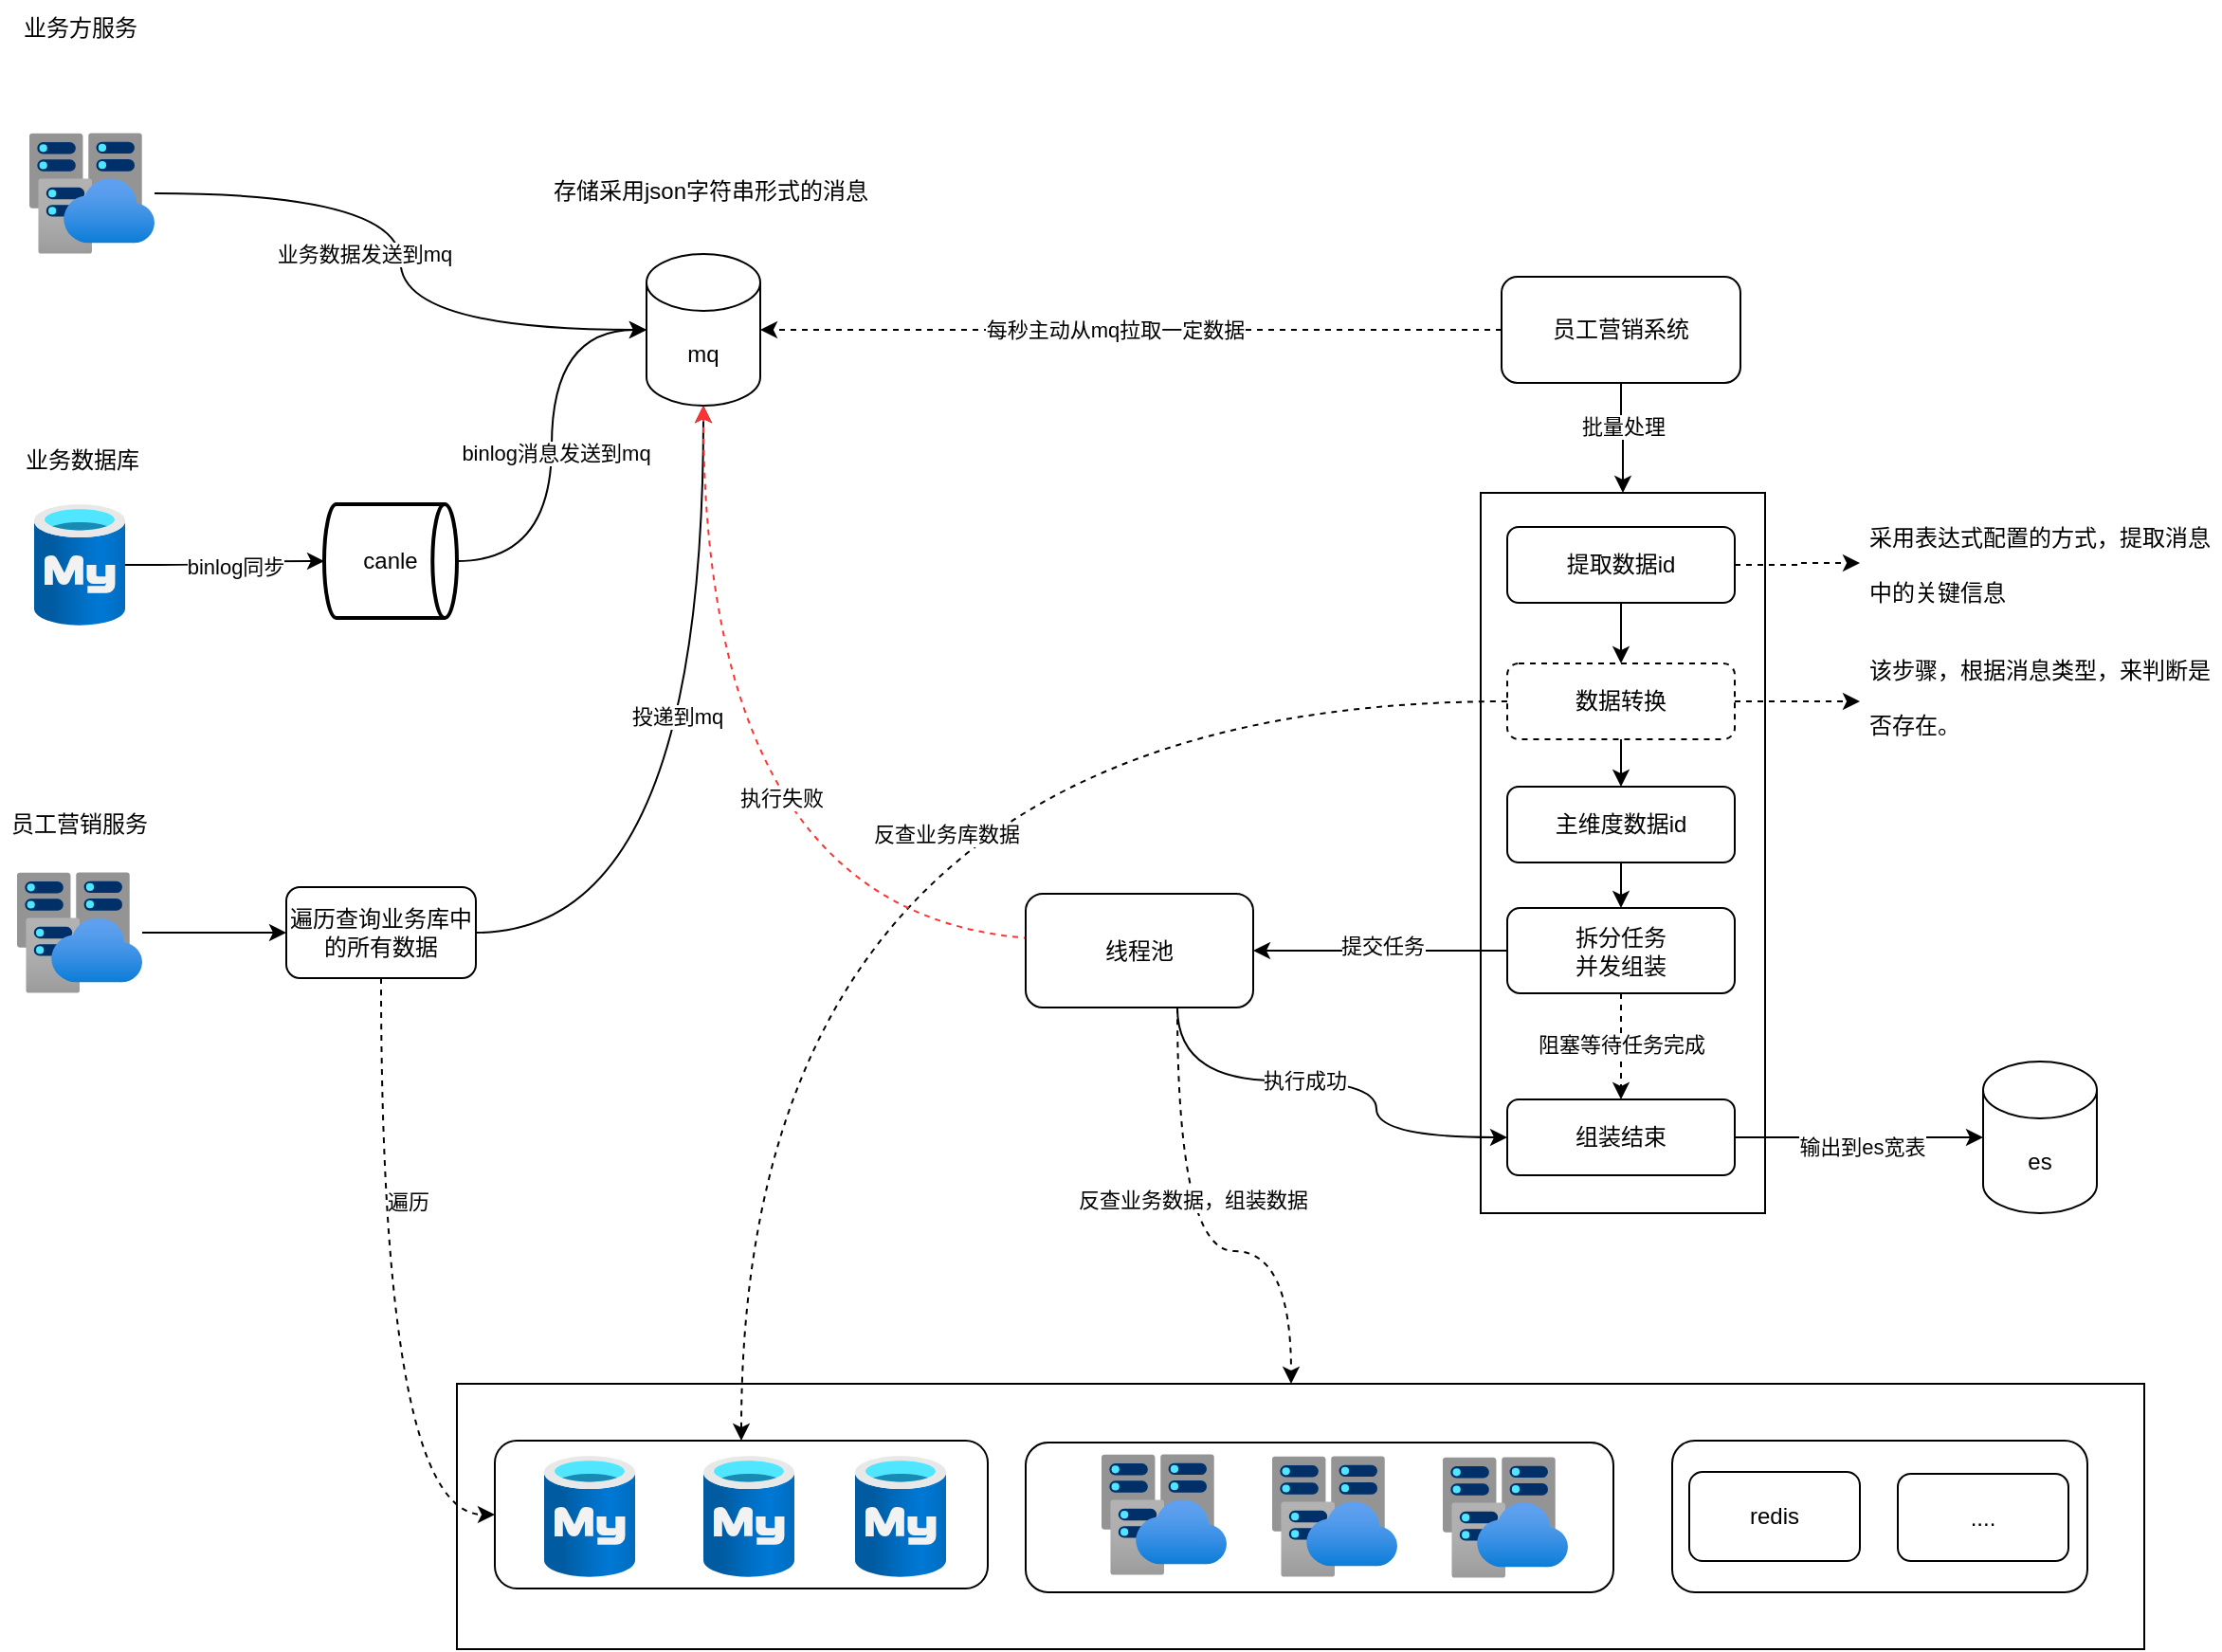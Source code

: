 <mxfile version="21.5.2" type="github">
  <diagram name="第 1 页" id="Qwnx7HLIJkxO82drDPAV">
    <mxGraphModel dx="1193" dy="699" grid="1" gridSize="10" guides="1" tooltips="1" connect="1" arrows="1" fold="1" page="1" pageScale="1" pageWidth="827" pageHeight="1169" math="0" shadow="0">
      <root>
        <mxCell id="0" />
        <mxCell id="1" parent="0" />
        <mxCell id="YSNFkO6s6Fgr6ya0v-bq-80" value="" style="rounded=0;whiteSpace=wrap;html=1;" vertex="1" parent="1">
          <mxGeometry x="290" y="920" width="890" height="140" as="geometry" />
        </mxCell>
        <mxCell id="YSNFkO6s6Fgr6ya0v-bq-82" value="" style="rounded=1;whiteSpace=wrap;html=1;" vertex="1" parent="1">
          <mxGeometry x="590" y="951" width="310" height="79" as="geometry" />
        </mxCell>
        <mxCell id="YSNFkO6s6Fgr6ya0v-bq-63" value="" style="rounded=1;whiteSpace=wrap;html=1;" vertex="1" parent="1">
          <mxGeometry x="310" y="950" width="260" height="78" as="geometry" />
        </mxCell>
        <mxCell id="YSNFkO6s6Fgr6ya0v-bq-24" style="edgeStyle=orthogonalEdgeStyle;rounded=0;orthogonalLoop=1;jettySize=auto;html=1;entryX=0;entryY=0.5;entryDx=0;entryDy=0;entryPerimeter=0;curved=1;" edge="1" parent="1" source="YSNFkO6s6Fgr6ya0v-bq-9" target="YSNFkO6s6Fgr6ya0v-bq-22">
          <mxGeometry relative="1" as="geometry" />
        </mxCell>
        <mxCell id="YSNFkO6s6Fgr6ya0v-bq-26" value="binlog消息发送到mq" style="edgeLabel;html=1;align=center;verticalAlign=middle;resizable=0;points=[];" vertex="1" connectable="0" parent="YSNFkO6s6Fgr6ya0v-bq-24">
          <mxGeometry x="-0.038" y="-2" relative="1" as="geometry">
            <mxPoint as="offset" />
          </mxGeometry>
        </mxCell>
        <mxCell id="YSNFkO6s6Fgr6ya0v-bq-9" value="canle" style="strokeWidth=2;html=1;shape=mxgraph.flowchart.direct_data;whiteSpace=wrap;" vertex="1" parent="1">
          <mxGeometry x="220" y="456" width="70" height="60" as="geometry" />
        </mxCell>
        <mxCell id="YSNFkO6s6Fgr6ya0v-bq-27" style="edgeStyle=orthogonalEdgeStyle;rounded=0;orthogonalLoop=1;jettySize=auto;html=1;entryX=1;entryY=0.5;entryDx=0;entryDy=0;entryPerimeter=0;dashed=1;exitX=0;exitY=0.5;exitDx=0;exitDy=0;" edge="1" parent="1" source="YSNFkO6s6Fgr6ya0v-bq-28" target="YSNFkO6s6Fgr6ya0v-bq-22">
          <mxGeometry relative="1" as="geometry">
            <mxPoint x="550" y="364" as="sourcePoint" />
          </mxGeometry>
        </mxCell>
        <mxCell id="YSNFkO6s6Fgr6ya0v-bq-29" value="每秒主动从mq拉取一定数据" style="edgeLabel;html=1;align=center;verticalAlign=middle;resizable=0;points=[];" vertex="1" connectable="0" parent="YSNFkO6s6Fgr6ya0v-bq-27">
          <mxGeometry x="0.043" relative="1" as="geometry">
            <mxPoint as="offset" />
          </mxGeometry>
        </mxCell>
        <mxCell id="YSNFkO6s6Fgr6ya0v-bq-15" style="edgeStyle=orthogonalEdgeStyle;rounded=0;orthogonalLoop=1;jettySize=auto;html=1;curved=1;" edge="1" parent="1" source="YSNFkO6s6Fgr6ya0v-bq-14" target="YSNFkO6s6Fgr6ya0v-bq-9">
          <mxGeometry relative="1" as="geometry" />
        </mxCell>
        <mxCell id="YSNFkO6s6Fgr6ya0v-bq-21" value="binlog同步" style="edgeLabel;html=1;align=center;verticalAlign=middle;resizable=0;points=[];" vertex="1" connectable="0" parent="YSNFkO6s6Fgr6ya0v-bq-15">
          <mxGeometry x="0.12" y="-3" relative="1" as="geometry">
            <mxPoint as="offset" />
          </mxGeometry>
        </mxCell>
        <mxCell id="YSNFkO6s6Fgr6ya0v-bq-14" value="" style="image;aspect=fixed;html=1;points=[];align=center;fontSize=12;image=img/lib/azure2/databases/Azure_Database_MySQL_Server.svg;" vertex="1" parent="1">
          <mxGeometry x="67" y="456" width="48" height="64" as="geometry" />
        </mxCell>
        <mxCell id="YSNFkO6s6Fgr6ya0v-bq-23" style="edgeStyle=orthogonalEdgeStyle;rounded=0;orthogonalLoop=1;jettySize=auto;html=1;entryX=0;entryY=0.5;entryDx=0;entryDy=0;entryPerimeter=0;curved=1;" edge="1" parent="1" source="YSNFkO6s6Fgr6ya0v-bq-16" target="YSNFkO6s6Fgr6ya0v-bq-22">
          <mxGeometry relative="1" as="geometry" />
        </mxCell>
        <mxCell id="YSNFkO6s6Fgr6ya0v-bq-25" value="业务数据发送到mq" style="edgeLabel;html=1;align=center;verticalAlign=middle;resizable=0;points=[];" vertex="1" connectable="0" parent="YSNFkO6s6Fgr6ya0v-bq-23">
          <mxGeometry x="-0.492" y="4" relative="1" as="geometry">
            <mxPoint x="26" y="36" as="offset" />
          </mxGeometry>
        </mxCell>
        <mxCell id="YSNFkO6s6Fgr6ya0v-bq-16" value="" style="image;aspect=fixed;html=1;points=[];align=center;fontSize=12;image=img/lib/azure2/databases/Virtual_Clusters.svg;" vertex="1" parent="1">
          <mxGeometry x="64.5" y="260" width="66" height="64" as="geometry" />
        </mxCell>
        <mxCell id="YSNFkO6s6Fgr6ya0v-bq-22" value="mq" style="shape=cylinder3;whiteSpace=wrap;html=1;boundedLbl=1;backgroundOutline=1;size=15;" vertex="1" parent="1">
          <mxGeometry x="390" y="324" width="60" height="80" as="geometry" />
        </mxCell>
        <mxCell id="YSNFkO6s6Fgr6ya0v-bq-33" style="edgeStyle=orthogonalEdgeStyle;rounded=0;orthogonalLoop=1;jettySize=auto;html=1;" edge="1" parent="1" source="YSNFkO6s6Fgr6ya0v-bq-28" target="YSNFkO6s6Fgr6ya0v-bq-32">
          <mxGeometry relative="1" as="geometry" />
        </mxCell>
        <mxCell id="YSNFkO6s6Fgr6ya0v-bq-34" value="批量处理" style="edgeLabel;html=1;align=center;verticalAlign=middle;resizable=0;points=[];" vertex="1" connectable="0" parent="YSNFkO6s6Fgr6ya0v-bq-33">
          <mxGeometry x="-0.231" y="1" relative="1" as="geometry">
            <mxPoint as="offset" />
          </mxGeometry>
        </mxCell>
        <mxCell id="YSNFkO6s6Fgr6ya0v-bq-28" value="员工营销系统" style="rounded=1;whiteSpace=wrap;html=1;" vertex="1" parent="1">
          <mxGeometry x="841" y="336" width="126" height="56" as="geometry" />
        </mxCell>
        <mxCell id="YSNFkO6s6Fgr6ya0v-bq-32" value="" style="rounded=0;whiteSpace=wrap;html=1;" vertex="1" parent="1">
          <mxGeometry x="830" y="450" width="150" height="380" as="geometry" />
        </mxCell>
        <mxCell id="YSNFkO6s6Fgr6ya0v-bq-37" value="" style="edgeStyle=orthogonalEdgeStyle;rounded=0;orthogonalLoop=1;jettySize=auto;html=1;" edge="1" parent="1" source="YSNFkO6s6Fgr6ya0v-bq-35" target="YSNFkO6s6Fgr6ya0v-bq-36">
          <mxGeometry relative="1" as="geometry" />
        </mxCell>
        <mxCell id="YSNFkO6s6Fgr6ya0v-bq-40" style="edgeStyle=orthogonalEdgeStyle;rounded=0;orthogonalLoop=1;jettySize=auto;html=1;dashed=1;entryX=0;entryY=0.5;entryDx=0;entryDy=0;" edge="1" parent="1" source="YSNFkO6s6Fgr6ya0v-bq-35" target="YSNFkO6s6Fgr6ya0v-bq-41">
          <mxGeometry relative="1" as="geometry">
            <mxPoint x="1084" y="488" as="targetPoint" />
          </mxGeometry>
        </mxCell>
        <mxCell id="YSNFkO6s6Fgr6ya0v-bq-35" value="提取数据id" style="rounded=1;whiteSpace=wrap;html=1;" vertex="1" parent="1">
          <mxGeometry x="844" y="468" width="120" height="40" as="geometry" />
        </mxCell>
        <mxCell id="YSNFkO6s6Fgr6ya0v-bq-43" style="edgeStyle=orthogonalEdgeStyle;rounded=0;orthogonalLoop=1;jettySize=auto;html=1;entryX=0.5;entryY=0;entryDx=0;entryDy=0;" edge="1" parent="1" source="YSNFkO6s6Fgr6ya0v-bq-36" target="YSNFkO6s6Fgr6ya0v-bq-42">
          <mxGeometry relative="1" as="geometry" />
        </mxCell>
        <mxCell id="YSNFkO6s6Fgr6ya0v-bq-64" style="edgeStyle=orthogonalEdgeStyle;rounded=0;orthogonalLoop=1;jettySize=auto;html=1;entryX=0.5;entryY=0;entryDx=0;entryDy=0;curved=1;dashed=1;" edge="1" parent="1" source="YSNFkO6s6Fgr6ya0v-bq-36" target="YSNFkO6s6Fgr6ya0v-bq-63">
          <mxGeometry relative="1" as="geometry" />
        </mxCell>
        <mxCell id="YSNFkO6s6Fgr6ya0v-bq-65" value="反查业务库数据" style="edgeLabel;html=1;align=center;verticalAlign=middle;resizable=0;points=[];" vertex="1" connectable="0" parent="YSNFkO6s6Fgr6ya0v-bq-64">
          <mxGeometry x="0.211" y="36" relative="1" as="geometry">
            <mxPoint x="72" y="-7" as="offset" />
          </mxGeometry>
        </mxCell>
        <mxCell id="YSNFkO6s6Fgr6ya0v-bq-107" style="edgeStyle=orthogonalEdgeStyle;rounded=0;orthogonalLoop=1;jettySize=auto;html=1;entryX=0;entryY=0.5;entryDx=0;entryDy=0;dashed=1;" edge="1" parent="1" source="YSNFkO6s6Fgr6ya0v-bq-36" target="YSNFkO6s6Fgr6ya0v-bq-106">
          <mxGeometry relative="1" as="geometry" />
        </mxCell>
        <mxCell id="YSNFkO6s6Fgr6ya0v-bq-36" value="数据转换" style="rounded=1;whiteSpace=wrap;html=1;dashed=1;" vertex="1" parent="1">
          <mxGeometry x="844" y="540" width="120" height="40" as="geometry" />
        </mxCell>
        <mxCell id="YSNFkO6s6Fgr6ya0v-bq-41" value="&lt;h1&gt;&lt;span style=&quot;background-color: initial; font-size: 12px; font-weight: normal;&quot;&gt;采用表达式配置的方式，提取消息中的关键信息&lt;/span&gt;&lt;br&gt;&lt;/h1&gt;" style="text;html=1;strokeColor=none;fillColor=none;spacing=5;spacingTop=-20;whiteSpace=wrap;overflow=hidden;rounded=0;" vertex="1" parent="1">
          <mxGeometry x="1030" y="450" width="190" height="74" as="geometry" />
        </mxCell>
        <mxCell id="YSNFkO6s6Fgr6ya0v-bq-70" value="" style="edgeStyle=orthogonalEdgeStyle;rounded=0;orthogonalLoop=1;jettySize=auto;html=1;" edge="1" parent="1" source="YSNFkO6s6Fgr6ya0v-bq-42" target="YSNFkO6s6Fgr6ya0v-bq-69">
          <mxGeometry relative="1" as="geometry" />
        </mxCell>
        <mxCell id="YSNFkO6s6Fgr6ya0v-bq-42" value="主维度数据id" style="rounded=1;whiteSpace=wrap;html=1;" vertex="1" parent="1">
          <mxGeometry x="844" y="605" width="120" height="40" as="geometry" />
        </mxCell>
        <mxCell id="YSNFkO6s6Fgr6ya0v-bq-45" value="&lt;h1&gt;&lt;span style=&quot;background-color: initial; font-size: 12px; font-weight: normal;&quot;&gt;存储采用json字符串形式的消息&lt;/span&gt;&lt;/h1&gt;" style="text;html=1;strokeColor=none;fillColor=none;spacing=5;spacingTop=-20;whiteSpace=wrap;overflow=hidden;rounded=0;" vertex="1" parent="1">
          <mxGeometry x="336" y="267" width="195" height="50" as="geometry" />
        </mxCell>
        <mxCell id="YSNFkO6s6Fgr6ya0v-bq-50" style="edgeStyle=orthogonalEdgeStyle;rounded=0;orthogonalLoop=1;jettySize=auto;html=1;" edge="1" parent="1" source="YSNFkO6s6Fgr6ya0v-bq-46" target="YSNFkO6s6Fgr6ya0v-bq-51">
          <mxGeometry relative="1" as="geometry">
            <mxPoint x="230" y="682" as="targetPoint" />
          </mxGeometry>
        </mxCell>
        <mxCell id="YSNFkO6s6Fgr6ya0v-bq-46" value="" style="image;aspect=fixed;html=1;points=[];align=center;fontSize=12;image=img/lib/azure2/databases/Virtual_Clusters.svg;" vertex="1" parent="1">
          <mxGeometry x="58" y="650" width="66" height="64" as="geometry" />
        </mxCell>
        <mxCell id="YSNFkO6s6Fgr6ya0v-bq-47" value="业务方服务" style="text;html=1;strokeColor=none;fillColor=none;align=center;verticalAlign=middle;whiteSpace=wrap;rounded=0;" vertex="1" parent="1">
          <mxGeometry x="49.5" y="190" width="83" height="30" as="geometry" />
        </mxCell>
        <mxCell id="YSNFkO6s6Fgr6ya0v-bq-48" value="业务数据库" style="text;html=1;strokeColor=none;fillColor=none;align=center;verticalAlign=middle;whiteSpace=wrap;rounded=0;" vertex="1" parent="1">
          <mxGeometry x="53" y="420" width="79" height="26" as="geometry" />
        </mxCell>
        <mxCell id="YSNFkO6s6Fgr6ya0v-bq-49" value="员工营销服务" style="text;html=1;strokeColor=none;fillColor=none;align=center;verticalAlign=middle;whiteSpace=wrap;rounded=0;" vertex="1" parent="1">
          <mxGeometry x="50" y="610" width="82" height="30" as="geometry" />
        </mxCell>
        <mxCell id="YSNFkO6s6Fgr6ya0v-bq-56" style="edgeStyle=orthogonalEdgeStyle;rounded=0;orthogonalLoop=1;jettySize=auto;html=1;entryX=0.5;entryY=1;entryDx=0;entryDy=0;entryPerimeter=0;curved=1;" edge="1" parent="1" source="YSNFkO6s6Fgr6ya0v-bq-51" target="YSNFkO6s6Fgr6ya0v-bq-22">
          <mxGeometry relative="1" as="geometry" />
        </mxCell>
        <mxCell id="YSNFkO6s6Fgr6ya0v-bq-57" value="投递到mq" style="edgeLabel;html=1;align=center;verticalAlign=middle;resizable=0;points=[];" vertex="1" connectable="0" parent="YSNFkO6s6Fgr6ya0v-bq-56">
          <mxGeometry x="0.178" y="14" relative="1" as="geometry">
            <mxPoint as="offset" />
          </mxGeometry>
        </mxCell>
        <mxCell id="YSNFkO6s6Fgr6ya0v-bq-66" style="edgeStyle=orthogonalEdgeStyle;rounded=0;orthogonalLoop=1;jettySize=auto;html=1;entryX=0;entryY=0.5;entryDx=0;entryDy=0;curved=1;exitX=0.5;exitY=1;exitDx=0;exitDy=0;dashed=1;" edge="1" parent="1" source="YSNFkO6s6Fgr6ya0v-bq-51" target="YSNFkO6s6Fgr6ya0v-bq-63">
          <mxGeometry relative="1" as="geometry">
            <Array as="points">
              <mxPoint x="250" y="989" />
            </Array>
          </mxGeometry>
        </mxCell>
        <mxCell id="YSNFkO6s6Fgr6ya0v-bq-67" value="遍历" style="edgeLabel;html=1;align=center;verticalAlign=middle;resizable=0;points=[];" vertex="1" connectable="0" parent="YSNFkO6s6Fgr6ya0v-bq-66">
          <mxGeometry x="-0.31" y="14" relative="1" as="geometry">
            <mxPoint y="-1" as="offset" />
          </mxGeometry>
        </mxCell>
        <mxCell id="YSNFkO6s6Fgr6ya0v-bq-51" value="遍历查询业务库中的所有数据" style="rounded=1;whiteSpace=wrap;html=1;" vertex="1" parent="1">
          <mxGeometry x="200" y="658" width="100" height="48" as="geometry" />
        </mxCell>
        <mxCell id="YSNFkO6s6Fgr6ya0v-bq-59" value="" style="image;aspect=fixed;html=1;points=[];align=center;fontSize=12;image=img/lib/azure2/databases/Azure_Database_MySQL_Server.svg;" vertex="1" parent="1">
          <mxGeometry x="336" y="958" width="48" height="64" as="geometry" />
        </mxCell>
        <mxCell id="YSNFkO6s6Fgr6ya0v-bq-61" value="" style="image;aspect=fixed;html=1;points=[];align=center;fontSize=12;image=img/lib/azure2/databases/Azure_Database_MySQL_Server.svg;" vertex="1" parent="1">
          <mxGeometry x="420" y="958" width="48" height="64" as="geometry" />
        </mxCell>
        <mxCell id="YSNFkO6s6Fgr6ya0v-bq-62" value="" style="image;aspect=fixed;html=1;points=[];align=center;fontSize=12;image=img/lib/azure2/databases/Azure_Database_MySQL_Server.svg;" vertex="1" parent="1">
          <mxGeometry x="500" y="958" width="48" height="64" as="geometry" />
        </mxCell>
        <mxCell id="YSNFkO6s6Fgr6ya0v-bq-71" style="edgeStyle=orthogonalEdgeStyle;rounded=0;orthogonalLoop=1;jettySize=auto;html=1;" edge="1" parent="1" source="YSNFkO6s6Fgr6ya0v-bq-69" target="YSNFkO6s6Fgr6ya0v-bq-72">
          <mxGeometry relative="1" as="geometry">
            <mxPoint x="1080" y="691.5" as="targetPoint" />
          </mxGeometry>
        </mxCell>
        <mxCell id="YSNFkO6s6Fgr6ya0v-bq-73" value="提交任务" style="edgeLabel;html=1;align=center;verticalAlign=middle;resizable=0;points=[];" vertex="1" connectable="0" parent="YSNFkO6s6Fgr6ya0v-bq-71">
          <mxGeometry x="-0.018" y="-3" relative="1" as="geometry">
            <mxPoint as="offset" />
          </mxGeometry>
        </mxCell>
        <mxCell id="YSNFkO6s6Fgr6ya0v-bq-76" value="" style="edgeStyle=orthogonalEdgeStyle;rounded=0;orthogonalLoop=1;jettySize=auto;html=1;dashed=1;" edge="1" parent="1" source="YSNFkO6s6Fgr6ya0v-bq-69" target="YSNFkO6s6Fgr6ya0v-bq-75">
          <mxGeometry relative="1" as="geometry" />
        </mxCell>
        <mxCell id="YSNFkO6s6Fgr6ya0v-bq-77" value="阻塞等待任务完成" style="edgeLabel;html=1;align=center;verticalAlign=middle;resizable=0;points=[];" vertex="1" connectable="0" parent="YSNFkO6s6Fgr6ya0v-bq-76">
          <mxGeometry x="-0.227" y="1" relative="1" as="geometry">
            <mxPoint x="-1" y="5" as="offset" />
          </mxGeometry>
        </mxCell>
        <mxCell id="YSNFkO6s6Fgr6ya0v-bq-69" value="拆分任务&lt;br&gt;并发组装" style="whiteSpace=wrap;html=1;rounded=1;" vertex="1" parent="1">
          <mxGeometry x="844" y="669" width="120" height="45" as="geometry" />
        </mxCell>
        <mxCell id="YSNFkO6s6Fgr6ya0v-bq-95" style="edgeStyle=orthogonalEdgeStyle;rounded=0;orthogonalLoop=1;jettySize=auto;html=1;curved=1;dashed=1;" edge="1" parent="1" source="YSNFkO6s6Fgr6ya0v-bq-72" target="YSNFkO6s6Fgr6ya0v-bq-80">
          <mxGeometry relative="1" as="geometry">
            <Array as="points">
              <mxPoint x="670" y="850" />
              <mxPoint x="730" y="850" />
            </Array>
          </mxGeometry>
        </mxCell>
        <mxCell id="YSNFkO6s6Fgr6ya0v-bq-96" value="反查业务数据，组装数据" style="edgeLabel;html=1;align=center;verticalAlign=middle;resizable=0;points=[];" vertex="1" connectable="0" parent="YSNFkO6s6Fgr6ya0v-bq-95">
          <mxGeometry x="-0.215" y="8" relative="1" as="geometry">
            <mxPoint as="offset" />
          </mxGeometry>
        </mxCell>
        <mxCell id="YSNFkO6s6Fgr6ya0v-bq-97" style="edgeStyle=orthogonalEdgeStyle;rounded=0;orthogonalLoop=1;jettySize=auto;html=1;entryX=0;entryY=0.5;entryDx=0;entryDy=0;curved=1;" edge="1" parent="1" source="YSNFkO6s6Fgr6ya0v-bq-72" target="YSNFkO6s6Fgr6ya0v-bq-75">
          <mxGeometry relative="1" as="geometry">
            <Array as="points">
              <mxPoint x="670" y="760" />
              <mxPoint x="775" y="760" />
              <mxPoint x="775" y="790" />
            </Array>
          </mxGeometry>
        </mxCell>
        <mxCell id="YSNFkO6s6Fgr6ya0v-bq-98" value="执行成功" style="edgeLabel;html=1;align=center;verticalAlign=middle;resizable=0;points=[];" vertex="1" connectable="0" parent="YSNFkO6s6Fgr6ya0v-bq-97">
          <mxGeometry x="-0.134" relative="1" as="geometry">
            <mxPoint as="offset" />
          </mxGeometry>
        </mxCell>
        <mxCell id="YSNFkO6s6Fgr6ya0v-bq-104" style="edgeStyle=orthogonalEdgeStyle;rounded=0;orthogonalLoop=1;jettySize=auto;html=1;curved=1;dashed=1;strokeColor=#FF3333;" edge="1" parent="1">
          <mxGeometry relative="1" as="geometry">
            <mxPoint x="420" y="404" as="targetPoint" />
            <mxPoint x="610" y="685.533" as="sourcePoint" />
          </mxGeometry>
        </mxCell>
        <mxCell id="YSNFkO6s6Fgr6ya0v-bq-105" value="执行失败" style="edgeLabel;html=1;align=center;verticalAlign=middle;resizable=0;points=[];" vertex="1" connectable="0" parent="YSNFkO6s6Fgr6ya0v-bq-104">
          <mxGeometry x="0.209" y="-36" relative="1" as="geometry">
            <mxPoint x="4" y="20" as="offset" />
          </mxGeometry>
        </mxCell>
        <mxCell id="YSNFkO6s6Fgr6ya0v-bq-72" value="线程池" style="rounded=1;whiteSpace=wrap;html=1;" vertex="1" parent="1">
          <mxGeometry x="590" y="661.5" width="120" height="60" as="geometry" />
        </mxCell>
        <mxCell id="YSNFkO6s6Fgr6ya0v-bq-99" style="edgeStyle=orthogonalEdgeStyle;rounded=0;orthogonalLoop=1;jettySize=auto;html=1;entryX=0;entryY=0.5;entryDx=0;entryDy=0;entryPerimeter=0;" edge="1" parent="1" source="YSNFkO6s6Fgr6ya0v-bq-75" target="YSNFkO6s6Fgr6ya0v-bq-100">
          <mxGeometry relative="1" as="geometry">
            <mxPoint x="1384" y="795" as="targetPoint" />
          </mxGeometry>
        </mxCell>
        <mxCell id="YSNFkO6s6Fgr6ya0v-bq-101" value="输出到es宽表" style="edgeLabel;html=1;align=center;verticalAlign=middle;resizable=0;points=[];" vertex="1" connectable="0" parent="YSNFkO6s6Fgr6ya0v-bq-99">
          <mxGeometry x="0.02" y="-5" relative="1" as="geometry">
            <mxPoint as="offset" />
          </mxGeometry>
        </mxCell>
        <mxCell id="YSNFkO6s6Fgr6ya0v-bq-75" value="组装结束" style="whiteSpace=wrap;html=1;rounded=1;" vertex="1" parent="1">
          <mxGeometry x="844" y="770" width="120" height="40" as="geometry" />
        </mxCell>
        <mxCell id="YSNFkO6s6Fgr6ya0v-bq-81" value="" style="image;aspect=fixed;html=1;points=[];align=center;fontSize=12;image=img/lib/azure2/databases/Virtual_Clusters.svg;" vertex="1" parent="1">
          <mxGeometry x="630" y="957" width="66" height="64" as="geometry" />
        </mxCell>
        <mxCell id="YSNFkO6s6Fgr6ya0v-bq-83" value="" style="image;aspect=fixed;html=1;points=[];align=center;fontSize=12;image=img/lib/azure2/databases/Virtual_Clusters.svg;" vertex="1" parent="1">
          <mxGeometry x="720" y="958" width="66" height="64" as="geometry" />
        </mxCell>
        <mxCell id="YSNFkO6s6Fgr6ya0v-bq-84" value="" style="image;aspect=fixed;html=1;points=[];align=center;fontSize=12;image=img/lib/azure2/databases/Virtual_Clusters.svg;" vertex="1" parent="1">
          <mxGeometry x="810" y="958.5" width="66" height="64" as="geometry" />
        </mxCell>
        <mxCell id="YSNFkO6s6Fgr6ya0v-bq-85" value="" style="rounded=1;whiteSpace=wrap;html=1;" vertex="1" parent="1">
          <mxGeometry x="931" y="950" width="219" height="80" as="geometry" />
        </mxCell>
        <mxCell id="YSNFkO6s6Fgr6ya0v-bq-86" value="redis" style="rounded=1;whiteSpace=wrap;html=1;" vertex="1" parent="1">
          <mxGeometry x="940" y="966.5" width="90" height="47" as="geometry" />
        </mxCell>
        <mxCell id="YSNFkO6s6Fgr6ya0v-bq-87" value="...." style="rounded=1;whiteSpace=wrap;html=1;" vertex="1" parent="1">
          <mxGeometry x="1050" y="967.5" width="90" height="46" as="geometry" />
        </mxCell>
        <mxCell id="YSNFkO6s6Fgr6ya0v-bq-100" value="es" style="shape=cylinder3;whiteSpace=wrap;html=1;boundedLbl=1;backgroundOutline=1;size=15;" vertex="1" parent="1">
          <mxGeometry x="1095" y="750" width="60" height="80" as="geometry" />
        </mxCell>
        <mxCell id="YSNFkO6s6Fgr6ya0v-bq-106" value="&lt;h1&gt;&lt;span style=&quot;font-size: 12px; font-weight: 400;&quot;&gt;该步骤，根据消息类型，来判断是否存在。&lt;/span&gt;&lt;/h1&gt;" style="text;html=1;strokeColor=none;fillColor=none;spacing=5;spacingTop=-20;whiteSpace=wrap;overflow=hidden;rounded=0;" vertex="1" parent="1">
          <mxGeometry x="1030" y="520" width="190" height="80" as="geometry" />
        </mxCell>
      </root>
    </mxGraphModel>
  </diagram>
</mxfile>
